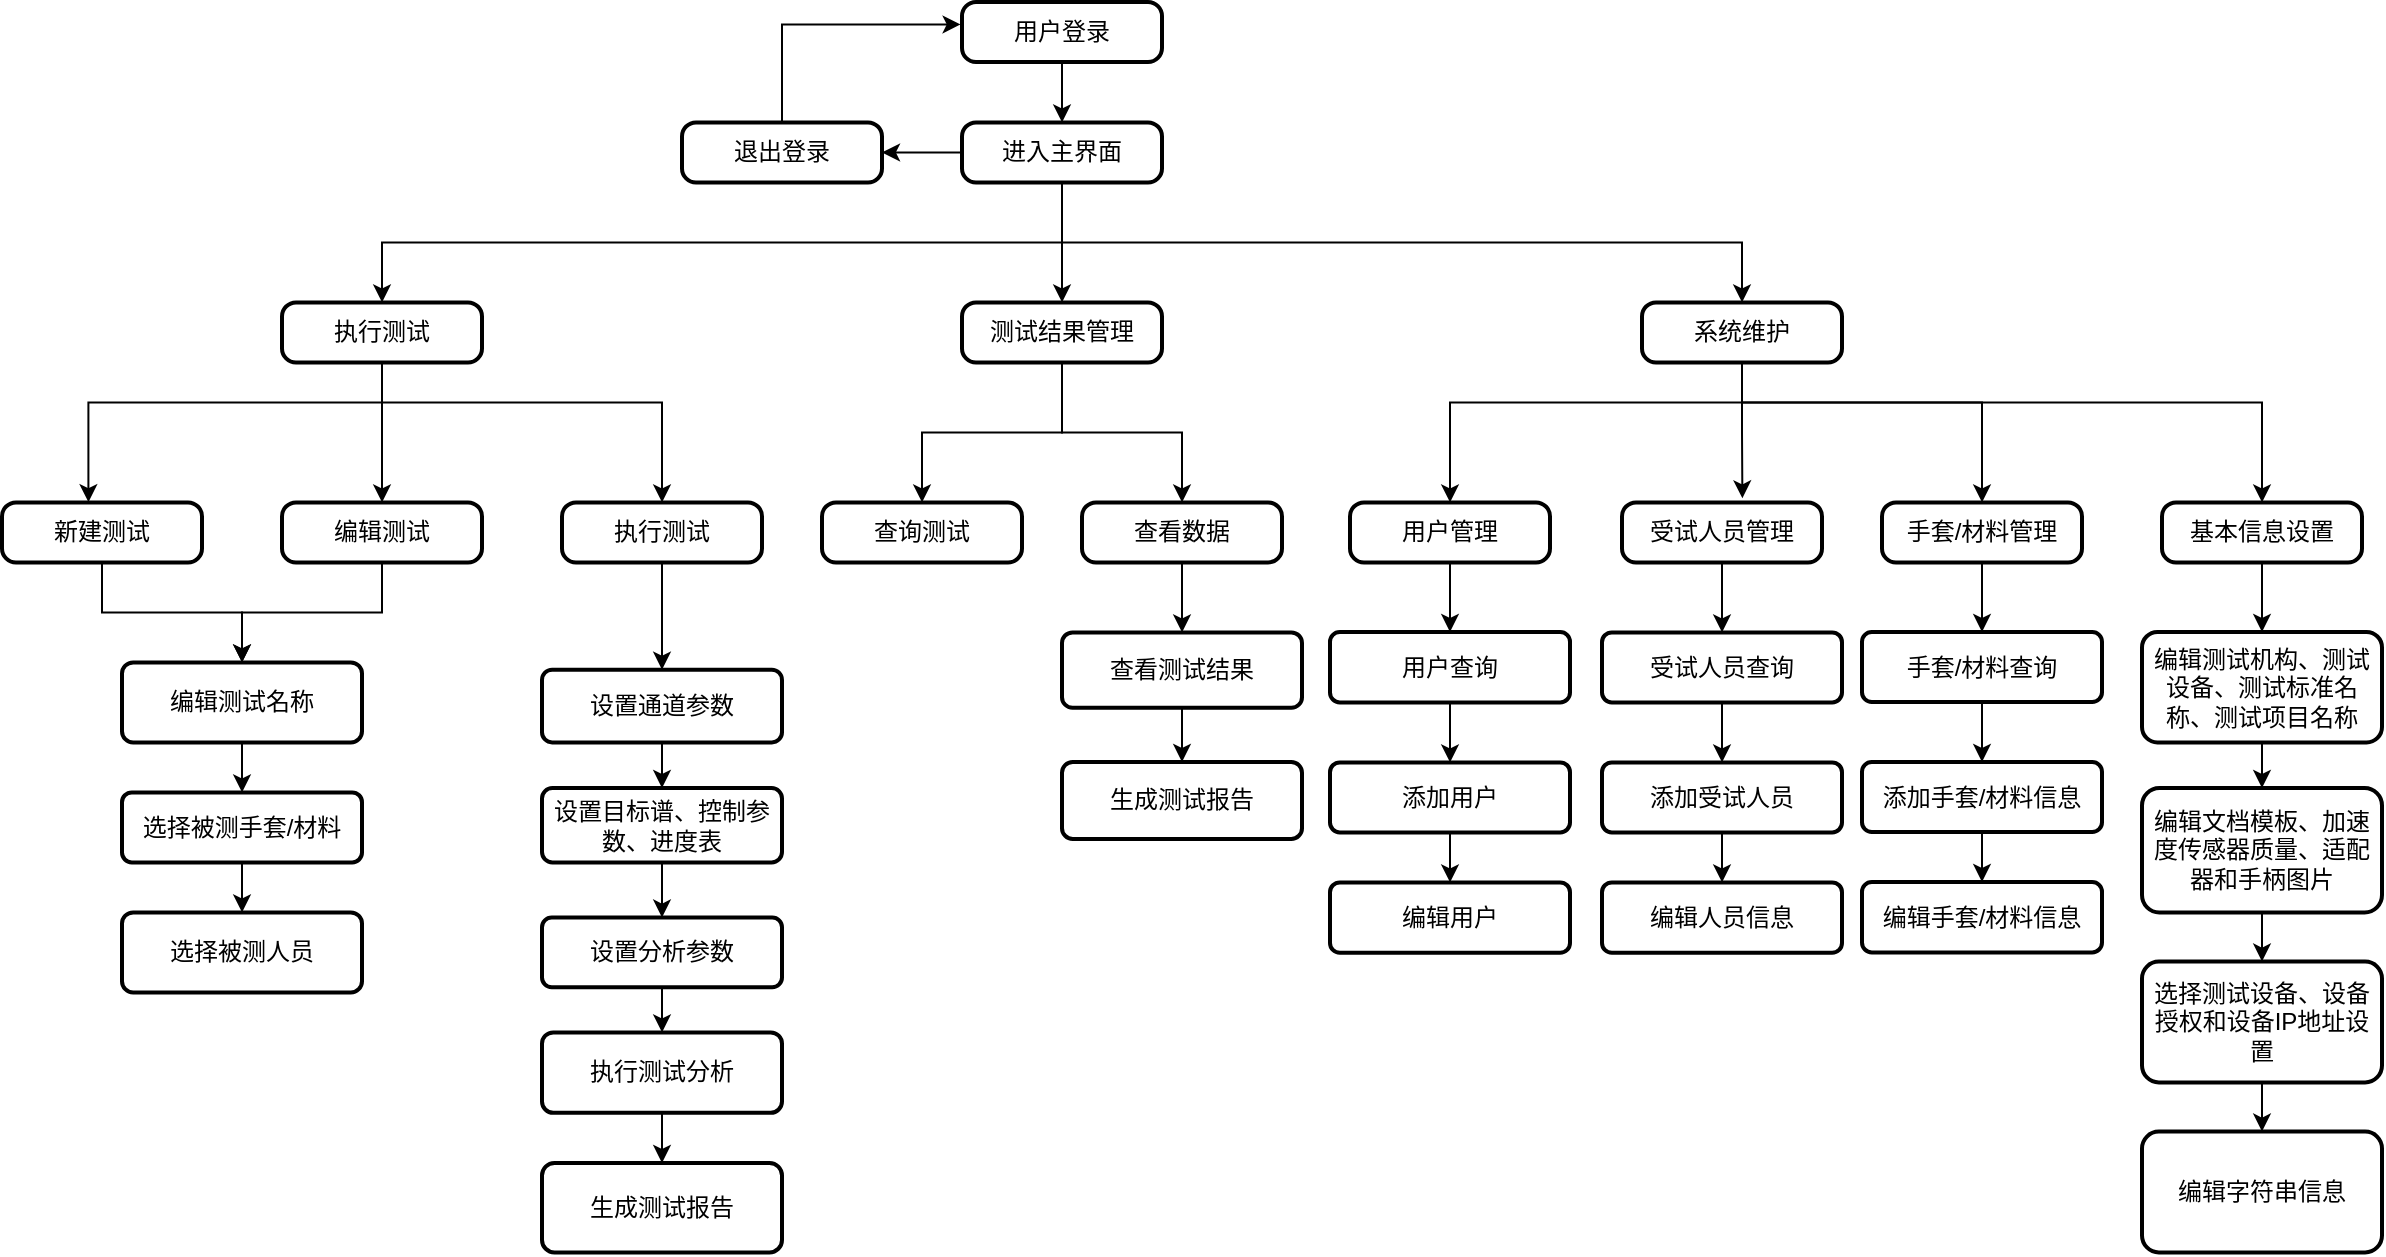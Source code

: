 <mxfile version="14.0.5" type="github">
  <diagram id="SEuTAJET2O7Zai8PobxM" name="Page-1">
    <mxGraphModel dx="3182" dy="2627" grid="1" gridSize="10" guides="1" tooltips="1" connect="1" arrows="1" fold="1" page="1" pageScale="1" pageWidth="827" pageHeight="1169" math="0" shadow="0">
      <root>
        <mxCell id="0" />
        <mxCell id="1" parent="0" />
        <mxCell id="V6ZUkfw-JZZBMTmQkFqU-1" value="" style="edgeStyle=orthogonalEdgeStyle;rounded=0;orthogonalLoop=1;jettySize=auto;html=1;" edge="1" parent="1" source="V6ZUkfw-JZZBMTmQkFqU-5" target="V6ZUkfw-JZZBMTmQkFqU-7">
          <mxGeometry relative="1" as="geometry" />
        </mxCell>
        <mxCell id="V6ZUkfw-JZZBMTmQkFqU-2" value="" style="edgeStyle=orthogonalEdgeStyle;rounded=0;orthogonalLoop=1;jettySize=auto;html=1;" edge="1" parent="1" source="V6ZUkfw-JZZBMTmQkFqU-5" target="V6ZUkfw-JZZBMTmQkFqU-16">
          <mxGeometry relative="1" as="geometry" />
        </mxCell>
        <mxCell id="V6ZUkfw-JZZBMTmQkFqU-3" style="edgeStyle=orthogonalEdgeStyle;rounded=0;orthogonalLoop=1;jettySize=auto;html=1;" edge="1" parent="1" source="V6ZUkfw-JZZBMTmQkFqU-5" target="V6ZUkfw-JZZBMTmQkFqU-13">
          <mxGeometry relative="1" as="geometry">
            <Array as="points">
              <mxPoint x="-246" y="-1009.8" />
              <mxPoint x="-586" y="-1009.8" />
            </Array>
          </mxGeometry>
        </mxCell>
        <mxCell id="V6ZUkfw-JZZBMTmQkFqU-4" style="edgeStyle=orthogonalEdgeStyle;rounded=0;orthogonalLoop=1;jettySize=auto;html=1;" edge="1" parent="1" source="V6ZUkfw-JZZBMTmQkFqU-5" target="V6ZUkfw-JZZBMTmQkFqU-21">
          <mxGeometry relative="1" as="geometry">
            <Array as="points">
              <mxPoint x="-246" y="-1009.8" />
              <mxPoint x="94" y="-1009.8" />
            </Array>
          </mxGeometry>
        </mxCell>
        <mxCell id="V6ZUkfw-JZZBMTmQkFqU-5" value="进入主界面" style="rounded=1;whiteSpace=wrap;html=1;absoluteArcSize=1;arcSize=14;strokeWidth=2;" vertex="1" parent="1">
          <mxGeometry x="-296" y="-1069.8" width="100" height="30" as="geometry" />
        </mxCell>
        <mxCell id="V6ZUkfw-JZZBMTmQkFqU-6" style="edgeStyle=orthogonalEdgeStyle;rounded=0;orthogonalLoop=1;jettySize=auto;html=1;entryX=-0.007;entryY=0.384;entryDx=0;entryDy=0;entryPerimeter=0;" edge="1" parent="1" source="V6ZUkfw-JZZBMTmQkFqU-7" target="V6ZUkfw-JZZBMTmQkFqU-9">
          <mxGeometry relative="1" as="geometry">
            <Array as="points">
              <mxPoint x="-386" y="-1118.8" />
              <mxPoint x="-297" y="-1118.8" />
            </Array>
          </mxGeometry>
        </mxCell>
        <mxCell id="V6ZUkfw-JZZBMTmQkFqU-7" value="退出登录" style="rounded=1;whiteSpace=wrap;html=1;absoluteArcSize=1;arcSize=14;strokeWidth=2;" vertex="1" parent="1">
          <mxGeometry x="-436" y="-1069.8" width="100" height="30" as="geometry" />
        </mxCell>
        <mxCell id="V6ZUkfw-JZZBMTmQkFqU-8" value="" style="edgeStyle=orthogonalEdgeStyle;rounded=0;orthogonalLoop=1;jettySize=auto;html=1;" edge="1" parent="1" source="V6ZUkfw-JZZBMTmQkFqU-9" target="V6ZUkfw-JZZBMTmQkFqU-5">
          <mxGeometry relative="1" as="geometry" />
        </mxCell>
        <mxCell id="V6ZUkfw-JZZBMTmQkFqU-9" value="用户登录" style="rounded=1;whiteSpace=wrap;html=1;absoluteArcSize=1;arcSize=14;strokeWidth=2;" vertex="1" parent="1">
          <mxGeometry x="-296" y="-1130" width="100" height="30" as="geometry" />
        </mxCell>
        <mxCell id="V6ZUkfw-JZZBMTmQkFqU-10" value="" style="edgeStyle=orthogonalEdgeStyle;rounded=0;orthogonalLoop=1;jettySize=auto;html=1;" edge="1" parent="1" source="V6ZUkfw-JZZBMTmQkFqU-13" target="V6ZUkfw-JZZBMTmQkFqU-33">
          <mxGeometry relative="1" as="geometry" />
        </mxCell>
        <mxCell id="V6ZUkfw-JZZBMTmQkFqU-11" style="edgeStyle=orthogonalEdgeStyle;rounded=0;orthogonalLoop=1;jettySize=auto;html=1;" edge="1" parent="1" source="V6ZUkfw-JZZBMTmQkFqU-13" target="V6ZUkfw-JZZBMTmQkFqU-35">
          <mxGeometry relative="1" as="geometry">
            <Array as="points">
              <mxPoint x="-586" y="-929.8" />
              <mxPoint x="-446" y="-929.8" />
            </Array>
          </mxGeometry>
        </mxCell>
        <mxCell id="V6ZUkfw-JZZBMTmQkFqU-12" style="edgeStyle=orthogonalEdgeStyle;rounded=0;orthogonalLoop=1;jettySize=auto;html=1;entryX=0.432;entryY=-0.004;entryDx=0;entryDy=0;entryPerimeter=0;" edge="1" parent="1" source="V6ZUkfw-JZZBMTmQkFqU-13" target="V6ZUkfw-JZZBMTmQkFqU-31">
          <mxGeometry relative="1" as="geometry">
            <Array as="points">
              <mxPoint x="-586" y="-929.8" />
              <mxPoint x="-733" y="-929.8" />
            </Array>
          </mxGeometry>
        </mxCell>
        <mxCell id="V6ZUkfw-JZZBMTmQkFqU-13" value="执行测试" style="rounded=1;whiteSpace=wrap;html=1;absoluteArcSize=1;arcSize=14;strokeWidth=2;" vertex="1" parent="1">
          <mxGeometry x="-636" y="-979.8" width="100" height="30" as="geometry" />
        </mxCell>
        <mxCell id="V6ZUkfw-JZZBMTmQkFqU-14" style="edgeStyle=orthogonalEdgeStyle;rounded=0;orthogonalLoop=1;jettySize=auto;html=1;" edge="1" parent="1" source="V6ZUkfw-JZZBMTmQkFqU-16" target="V6ZUkfw-JZZBMTmQkFqU-36">
          <mxGeometry relative="1" as="geometry" />
        </mxCell>
        <mxCell id="V6ZUkfw-JZZBMTmQkFqU-15" style="edgeStyle=orthogonalEdgeStyle;rounded=0;orthogonalLoop=1;jettySize=auto;html=1;" edge="1" parent="1" source="V6ZUkfw-JZZBMTmQkFqU-16" target="V6ZUkfw-JZZBMTmQkFqU-38">
          <mxGeometry relative="1" as="geometry" />
        </mxCell>
        <mxCell id="V6ZUkfw-JZZBMTmQkFqU-16" value="测试结果管理" style="rounded=1;whiteSpace=wrap;html=1;absoluteArcSize=1;arcSize=14;strokeWidth=2;" vertex="1" parent="1">
          <mxGeometry x="-296" y="-979.8" width="100" height="30" as="geometry" />
        </mxCell>
        <mxCell id="V6ZUkfw-JZZBMTmQkFqU-17" style="edgeStyle=orthogonalEdgeStyle;rounded=0;orthogonalLoop=1;jettySize=auto;html=1;entryX=0.5;entryY=0;entryDx=0;entryDy=0;" edge="1" parent="1" source="V6ZUkfw-JZZBMTmQkFqU-21" target="V6ZUkfw-JZZBMTmQkFqU-23">
          <mxGeometry relative="1" as="geometry">
            <Array as="points">
              <mxPoint x="94" y="-929.8" />
              <mxPoint x="-52" y="-929.8" />
            </Array>
          </mxGeometry>
        </mxCell>
        <mxCell id="V6ZUkfw-JZZBMTmQkFqU-18" style="edgeStyle=orthogonalEdgeStyle;rounded=0;orthogonalLoop=1;jettySize=auto;html=1;entryX=0.602;entryY=-0.068;entryDx=0;entryDy=0;entryPerimeter=0;" edge="1" parent="1" source="V6ZUkfw-JZZBMTmQkFqU-21" target="V6ZUkfw-JZZBMTmQkFqU-25">
          <mxGeometry relative="1" as="geometry" />
        </mxCell>
        <mxCell id="V6ZUkfw-JZZBMTmQkFqU-19" style="edgeStyle=orthogonalEdgeStyle;rounded=0;orthogonalLoop=1;jettySize=auto;html=1;" edge="1" parent="1" source="V6ZUkfw-JZZBMTmQkFqU-21" target="V6ZUkfw-JZZBMTmQkFqU-27">
          <mxGeometry relative="1" as="geometry">
            <Array as="points">
              <mxPoint x="94" y="-929.8" />
              <mxPoint x="214" y="-929.8" />
            </Array>
          </mxGeometry>
        </mxCell>
        <mxCell id="V6ZUkfw-JZZBMTmQkFqU-20" style="edgeStyle=orthogonalEdgeStyle;rounded=0;orthogonalLoop=1;jettySize=auto;html=1;" edge="1" parent="1" source="V6ZUkfw-JZZBMTmQkFqU-21" target="V6ZUkfw-JZZBMTmQkFqU-29">
          <mxGeometry relative="1" as="geometry">
            <Array as="points">
              <mxPoint x="94" y="-929.8" />
              <mxPoint x="354" y="-929.8" />
            </Array>
          </mxGeometry>
        </mxCell>
        <mxCell id="V6ZUkfw-JZZBMTmQkFqU-21" value="系统维护" style="rounded=1;whiteSpace=wrap;html=1;absoluteArcSize=1;arcSize=14;strokeWidth=2;" vertex="1" parent="1">
          <mxGeometry x="44" y="-979.8" width="100" height="30" as="geometry" />
        </mxCell>
        <mxCell id="V6ZUkfw-JZZBMTmQkFqU-22" value="" style="edgeStyle=orthogonalEdgeStyle;rounded=0;orthogonalLoop=1;jettySize=auto;html=1;" edge="1" parent="1" source="V6ZUkfw-JZZBMTmQkFqU-23" target="V6ZUkfw-JZZBMTmQkFqU-45">
          <mxGeometry relative="1" as="geometry" />
        </mxCell>
        <mxCell id="V6ZUkfw-JZZBMTmQkFqU-23" value="用户管理" style="rounded=1;whiteSpace=wrap;html=1;absoluteArcSize=1;arcSize=14;strokeWidth=2;" vertex="1" parent="1">
          <mxGeometry x="-102" y="-879.8" width="100" height="30" as="geometry" />
        </mxCell>
        <mxCell id="V6ZUkfw-JZZBMTmQkFqU-24" value="" style="edgeStyle=orthogonalEdgeStyle;rounded=0;orthogonalLoop=1;jettySize=auto;html=1;" edge="1" parent="1" source="V6ZUkfw-JZZBMTmQkFqU-25" target="V6ZUkfw-JZZBMTmQkFqU-50">
          <mxGeometry relative="1" as="geometry" />
        </mxCell>
        <mxCell id="V6ZUkfw-JZZBMTmQkFqU-25" value="受试人员管理" style="rounded=1;whiteSpace=wrap;html=1;absoluteArcSize=1;arcSize=14;strokeWidth=2;" vertex="1" parent="1">
          <mxGeometry x="34" y="-879.8" width="100" height="30" as="geometry" />
        </mxCell>
        <mxCell id="V6ZUkfw-JZZBMTmQkFqU-26" value="" style="edgeStyle=orthogonalEdgeStyle;rounded=0;orthogonalLoop=1;jettySize=auto;html=1;entryX=0.5;entryY=0;entryDx=0;entryDy=0;" edge="1" parent="1" source="V6ZUkfw-JZZBMTmQkFqU-27" target="V6ZUkfw-JZZBMTmQkFqU-55">
          <mxGeometry relative="1" as="geometry" />
        </mxCell>
        <mxCell id="V6ZUkfw-JZZBMTmQkFqU-27" value="手套/材料管理" style="rounded=1;whiteSpace=wrap;html=1;absoluteArcSize=1;arcSize=14;strokeWidth=2;" vertex="1" parent="1">
          <mxGeometry x="164" y="-879.8" width="100" height="30" as="geometry" />
        </mxCell>
        <mxCell id="V6ZUkfw-JZZBMTmQkFqU-28" value="" style="edgeStyle=orthogonalEdgeStyle;rounded=0;orthogonalLoop=1;jettySize=auto;html=1;entryX=0.5;entryY=0;entryDx=0;entryDy=0;" edge="1" parent="1" source="V6ZUkfw-JZZBMTmQkFqU-29" target="V6ZUkfw-JZZBMTmQkFqU-60">
          <mxGeometry relative="1" as="geometry" />
        </mxCell>
        <mxCell id="V6ZUkfw-JZZBMTmQkFqU-29" value="基本信息设置" style="rounded=1;whiteSpace=wrap;html=1;absoluteArcSize=1;arcSize=14;strokeWidth=2;" vertex="1" parent="1">
          <mxGeometry x="304" y="-879.8" width="100" height="30" as="geometry" />
        </mxCell>
        <mxCell id="V6ZUkfw-JZZBMTmQkFqU-30" value="" style="edgeStyle=orthogonalEdgeStyle;rounded=0;orthogonalLoop=1;jettySize=auto;html=1;" edge="1" parent="1" source="V6ZUkfw-JZZBMTmQkFqU-31" target="V6ZUkfw-JZZBMTmQkFqU-40">
          <mxGeometry relative="1" as="geometry" />
        </mxCell>
        <mxCell id="V6ZUkfw-JZZBMTmQkFqU-31" value="新建测试" style="rounded=1;whiteSpace=wrap;html=1;absoluteArcSize=1;arcSize=14;strokeWidth=2;" vertex="1" parent="1">
          <mxGeometry x="-776" y="-879.8" width="100" height="30" as="geometry" />
        </mxCell>
        <mxCell id="V6ZUkfw-JZZBMTmQkFqU-32" style="edgeStyle=orthogonalEdgeStyle;rounded=0;orthogonalLoop=1;jettySize=auto;html=1;" edge="1" parent="1" source="V6ZUkfw-JZZBMTmQkFqU-33" target="V6ZUkfw-JZZBMTmQkFqU-40">
          <mxGeometry relative="1" as="geometry" />
        </mxCell>
        <mxCell id="V6ZUkfw-JZZBMTmQkFqU-33" value="编辑测试" style="rounded=1;whiteSpace=wrap;html=1;absoluteArcSize=1;arcSize=14;strokeWidth=2;" vertex="1" parent="1">
          <mxGeometry x="-636" y="-879.8" width="100" height="30" as="geometry" />
        </mxCell>
        <mxCell id="V6ZUkfw-JZZBMTmQkFqU-34" value="" style="edgeStyle=orthogonalEdgeStyle;rounded=0;orthogonalLoop=1;jettySize=auto;html=1;" edge="1" parent="1" source="V6ZUkfw-JZZBMTmQkFqU-35" target="V6ZUkfw-JZZBMTmQkFqU-70">
          <mxGeometry relative="1" as="geometry" />
        </mxCell>
        <mxCell id="V6ZUkfw-JZZBMTmQkFqU-35" value="执行测试" style="rounded=1;whiteSpace=wrap;html=1;absoluteArcSize=1;arcSize=14;strokeWidth=2;" vertex="1" parent="1">
          <mxGeometry x="-496" y="-879.8" width="100" height="30" as="geometry" />
        </mxCell>
        <mxCell id="V6ZUkfw-JZZBMTmQkFqU-36" value="查询测试" style="rounded=1;whiteSpace=wrap;html=1;absoluteArcSize=1;arcSize=14;strokeWidth=2;" vertex="1" parent="1">
          <mxGeometry x="-366" y="-879.8" width="100" height="30" as="geometry" />
        </mxCell>
        <mxCell id="V6ZUkfw-JZZBMTmQkFqU-37" value="" style="edgeStyle=orthogonalEdgeStyle;rounded=0;orthogonalLoop=1;jettySize=auto;html=1;" edge="1" parent="1" source="V6ZUkfw-JZZBMTmQkFqU-38" target="V6ZUkfw-JZZBMTmQkFqU-67">
          <mxGeometry relative="1" as="geometry" />
        </mxCell>
        <mxCell id="V6ZUkfw-JZZBMTmQkFqU-38" value="查看数据" style="rounded=1;whiteSpace=wrap;html=1;absoluteArcSize=1;arcSize=14;strokeWidth=2;" vertex="1" parent="1">
          <mxGeometry x="-236" y="-879.8" width="100" height="30" as="geometry" />
        </mxCell>
        <mxCell id="V6ZUkfw-JZZBMTmQkFqU-39" value="" style="edgeStyle=orthogonalEdgeStyle;rounded=0;orthogonalLoop=1;jettySize=auto;html=1;" edge="1" parent="1" source="V6ZUkfw-JZZBMTmQkFqU-40" target="V6ZUkfw-JZZBMTmQkFqU-42">
          <mxGeometry relative="1" as="geometry" />
        </mxCell>
        <mxCell id="V6ZUkfw-JZZBMTmQkFqU-40" value="编辑测试名称" style="whiteSpace=wrap;html=1;rounded=1;strokeWidth=2;arcSize=14;" vertex="1" parent="1">
          <mxGeometry x="-716" y="-799.8" width="120" height="40" as="geometry" />
        </mxCell>
        <mxCell id="V6ZUkfw-JZZBMTmQkFqU-41" value="" style="edgeStyle=orthogonalEdgeStyle;rounded=0;orthogonalLoop=1;jettySize=auto;html=1;" edge="1" parent="1" source="V6ZUkfw-JZZBMTmQkFqU-42" target="V6ZUkfw-JZZBMTmQkFqU-43">
          <mxGeometry relative="1" as="geometry" />
        </mxCell>
        <mxCell id="V6ZUkfw-JZZBMTmQkFqU-42" value="&lt;div&gt;选择被测手套/材料&lt;/div&gt;" style="whiteSpace=wrap;html=1;rounded=1;strokeWidth=2;arcSize=14;" vertex="1" parent="1">
          <mxGeometry x="-716" y="-734.8" width="120" height="35" as="geometry" />
        </mxCell>
        <mxCell id="V6ZUkfw-JZZBMTmQkFqU-43" value="选择被测人员" style="whiteSpace=wrap;html=1;rounded=1;strokeWidth=2;arcSize=14;" vertex="1" parent="1">
          <mxGeometry x="-716" y="-674.8" width="120" height="40" as="geometry" />
        </mxCell>
        <mxCell id="V6ZUkfw-JZZBMTmQkFqU-44" value="" style="edgeStyle=orthogonalEdgeStyle;rounded=0;orthogonalLoop=1;jettySize=auto;html=1;" edge="1" parent="1" source="V6ZUkfw-JZZBMTmQkFqU-45" target="V6ZUkfw-JZZBMTmQkFqU-47">
          <mxGeometry relative="1" as="geometry" />
        </mxCell>
        <mxCell id="V6ZUkfw-JZZBMTmQkFqU-45" value="用户查询" style="whiteSpace=wrap;html=1;rounded=1;strokeWidth=2;arcSize=14;" vertex="1" parent="1">
          <mxGeometry x="-112" y="-815" width="120" height="35.2" as="geometry" />
        </mxCell>
        <mxCell id="V6ZUkfw-JZZBMTmQkFqU-46" value="" style="edgeStyle=orthogonalEdgeStyle;rounded=0;orthogonalLoop=1;jettySize=auto;html=1;" edge="1" parent="1" source="V6ZUkfw-JZZBMTmQkFqU-47" target="V6ZUkfw-JZZBMTmQkFqU-48">
          <mxGeometry relative="1" as="geometry" />
        </mxCell>
        <mxCell id="V6ZUkfw-JZZBMTmQkFqU-47" value="&lt;div&gt;添加用户&lt;/div&gt;" style="whiteSpace=wrap;html=1;rounded=1;strokeWidth=2;arcSize=14;" vertex="1" parent="1">
          <mxGeometry x="-112" y="-749.8" width="120" height="35" as="geometry" />
        </mxCell>
        <mxCell id="V6ZUkfw-JZZBMTmQkFqU-48" value="编辑用户" style="whiteSpace=wrap;html=1;rounded=1;strokeWidth=2;arcSize=14;" vertex="1" parent="1">
          <mxGeometry x="-112" y="-689.8" width="120" height="35.2" as="geometry" />
        </mxCell>
        <mxCell id="V6ZUkfw-JZZBMTmQkFqU-49" value="" style="edgeStyle=orthogonalEdgeStyle;rounded=0;orthogonalLoop=1;jettySize=auto;html=1;entryX=0.5;entryY=0;entryDx=0;entryDy=0;" edge="1" parent="1" source="V6ZUkfw-JZZBMTmQkFqU-50" target="V6ZUkfw-JZZBMTmQkFqU-52">
          <mxGeometry relative="1" as="geometry" />
        </mxCell>
        <mxCell id="V6ZUkfw-JZZBMTmQkFqU-50" value="受试人员查询" style="whiteSpace=wrap;html=1;rounded=1;strokeWidth=2;arcSize=14;" vertex="1" parent="1">
          <mxGeometry x="24" y="-814.8" width="120" height="35" as="geometry" />
        </mxCell>
        <mxCell id="V6ZUkfw-JZZBMTmQkFqU-51" value="" style="edgeStyle=orthogonalEdgeStyle;rounded=0;orthogonalLoop=1;jettySize=auto;html=1;" edge="1" parent="1" source="V6ZUkfw-JZZBMTmQkFqU-52" target="V6ZUkfw-JZZBMTmQkFqU-53">
          <mxGeometry relative="1" as="geometry" />
        </mxCell>
        <mxCell id="V6ZUkfw-JZZBMTmQkFqU-52" value="&lt;div&gt;添加受试人员&lt;/div&gt;" style="whiteSpace=wrap;html=1;rounded=1;strokeWidth=2;arcSize=14;" vertex="1" parent="1">
          <mxGeometry x="24" y="-749.8" width="120" height="35" as="geometry" />
        </mxCell>
        <mxCell id="V6ZUkfw-JZZBMTmQkFqU-53" value="编辑人员信息" style="whiteSpace=wrap;html=1;rounded=1;strokeWidth=2;arcSize=14;" vertex="1" parent="1">
          <mxGeometry x="24" y="-689.8" width="120" height="35.2" as="geometry" />
        </mxCell>
        <mxCell id="V6ZUkfw-JZZBMTmQkFqU-54" value="" style="edgeStyle=orthogonalEdgeStyle;rounded=0;orthogonalLoop=1;jettySize=auto;html=1;entryX=0.5;entryY=0;entryDx=0;entryDy=0;" edge="1" parent="1" source="V6ZUkfw-JZZBMTmQkFqU-55" target="V6ZUkfw-JZZBMTmQkFqU-57">
          <mxGeometry relative="1" as="geometry" />
        </mxCell>
        <mxCell id="V6ZUkfw-JZZBMTmQkFqU-55" value="手套/材料查询" style="whiteSpace=wrap;html=1;rounded=1;strokeWidth=2;arcSize=14;" vertex="1" parent="1">
          <mxGeometry x="154" y="-815" width="120" height="35" as="geometry" />
        </mxCell>
        <mxCell id="V6ZUkfw-JZZBMTmQkFqU-56" value="" style="edgeStyle=orthogonalEdgeStyle;rounded=0;orthogonalLoop=1;jettySize=auto;html=1;" edge="1" parent="1" source="V6ZUkfw-JZZBMTmQkFqU-57" target="V6ZUkfw-JZZBMTmQkFqU-58">
          <mxGeometry relative="1" as="geometry" />
        </mxCell>
        <mxCell id="V6ZUkfw-JZZBMTmQkFqU-57" value="添加手套/材料信息" style="whiteSpace=wrap;html=1;rounded=1;strokeWidth=2;arcSize=14;" vertex="1" parent="1">
          <mxGeometry x="154" y="-750" width="120" height="35" as="geometry" />
        </mxCell>
        <mxCell id="V6ZUkfw-JZZBMTmQkFqU-58" value="编辑手套/材料信息" style="whiteSpace=wrap;html=1;rounded=1;strokeWidth=2;arcSize=14;" vertex="1" parent="1">
          <mxGeometry x="154" y="-690" width="120" height="35.2" as="geometry" />
        </mxCell>
        <mxCell id="V6ZUkfw-JZZBMTmQkFqU-59" value="" style="edgeStyle=orthogonalEdgeStyle;rounded=0;orthogonalLoop=1;jettySize=auto;html=1;entryX=0.5;entryY=0;entryDx=0;entryDy=0;" edge="1" parent="1" source="V6ZUkfw-JZZBMTmQkFqU-60" target="V6ZUkfw-JZZBMTmQkFqU-62">
          <mxGeometry relative="1" as="geometry" />
        </mxCell>
        <mxCell id="V6ZUkfw-JZZBMTmQkFqU-60" value="编辑测试机构、测试设备、测试标准名称、测试项目名称" style="whiteSpace=wrap;html=1;rounded=1;strokeWidth=2;arcSize=14;" vertex="1" parent="1">
          <mxGeometry x="294" y="-815" width="120" height="55.2" as="geometry" />
        </mxCell>
        <mxCell id="V6ZUkfw-JZZBMTmQkFqU-61" value="" style="edgeStyle=orthogonalEdgeStyle;rounded=0;orthogonalLoop=1;jettySize=auto;html=1;" edge="1" parent="1" source="V6ZUkfw-JZZBMTmQkFqU-62" target="V6ZUkfw-JZZBMTmQkFqU-64">
          <mxGeometry relative="1" as="geometry" />
        </mxCell>
        <mxCell id="V6ZUkfw-JZZBMTmQkFqU-62" value="编辑文档模板、加速度传感器质量、适配器和手柄图片" style="whiteSpace=wrap;html=1;rounded=1;strokeWidth=2;arcSize=14;" vertex="1" parent="1">
          <mxGeometry x="294" y="-737" width="120" height="62.2" as="geometry" />
        </mxCell>
        <mxCell id="V6ZUkfw-JZZBMTmQkFqU-63" value="" style="edgeStyle=orthogonalEdgeStyle;rounded=0;orthogonalLoop=1;jettySize=auto;html=1;" edge="1" parent="1" source="V6ZUkfw-JZZBMTmQkFqU-64" target="V6ZUkfw-JZZBMTmQkFqU-65">
          <mxGeometry relative="1" as="geometry" />
        </mxCell>
        <mxCell id="V6ZUkfw-JZZBMTmQkFqU-64" value="选择测试设备、设备授权和设备IP地址设置" style="whiteSpace=wrap;html=1;rounded=1;strokeWidth=2;arcSize=14;" vertex="1" parent="1">
          <mxGeometry x="294" y="-650.2" width="120" height="60.4" as="geometry" />
        </mxCell>
        <mxCell id="V6ZUkfw-JZZBMTmQkFqU-65" value="编辑字符串信息" style="whiteSpace=wrap;html=1;rounded=1;strokeWidth=2;arcSize=14;" vertex="1" parent="1">
          <mxGeometry x="294" y="-565.2" width="120" height="60.4" as="geometry" />
        </mxCell>
        <mxCell id="V6ZUkfw-JZZBMTmQkFqU-66" value="" style="edgeStyle=orthogonalEdgeStyle;rounded=0;orthogonalLoop=1;jettySize=auto;html=1;" edge="1" parent="1" source="V6ZUkfw-JZZBMTmQkFqU-67" target="V6ZUkfw-JZZBMTmQkFqU-68">
          <mxGeometry relative="1" as="geometry" />
        </mxCell>
        <mxCell id="V6ZUkfw-JZZBMTmQkFqU-67" value="查看测试结果" style="whiteSpace=wrap;html=1;rounded=1;strokeWidth=2;arcSize=14;" vertex="1" parent="1">
          <mxGeometry x="-246" y="-814.8" width="120" height="37.7" as="geometry" />
        </mxCell>
        <mxCell id="V6ZUkfw-JZZBMTmQkFqU-68" value="生成测试报告" style="whiteSpace=wrap;html=1;rounded=1;strokeWidth=2;arcSize=14;" vertex="1" parent="1">
          <mxGeometry x="-246" y="-750" width="120" height="38.45" as="geometry" />
        </mxCell>
        <mxCell id="V6ZUkfw-JZZBMTmQkFqU-69" value="" style="edgeStyle=orthogonalEdgeStyle;rounded=0;orthogonalLoop=1;jettySize=auto;html=1;" edge="1" parent="1" source="V6ZUkfw-JZZBMTmQkFqU-70" target="V6ZUkfw-JZZBMTmQkFqU-72">
          <mxGeometry relative="1" as="geometry" />
        </mxCell>
        <mxCell id="V6ZUkfw-JZZBMTmQkFqU-70" value="&lt;div&gt;设置通道参数&lt;/div&gt;" style="whiteSpace=wrap;html=1;rounded=1;strokeWidth=2;arcSize=14;" vertex="1" parent="1">
          <mxGeometry x="-506" y="-796.15" width="120" height="36.35" as="geometry" />
        </mxCell>
        <mxCell id="V6ZUkfw-JZZBMTmQkFqU-71" value="" style="edgeStyle=orthogonalEdgeStyle;rounded=0;orthogonalLoop=1;jettySize=auto;html=1;" edge="1" parent="1" source="V6ZUkfw-JZZBMTmQkFqU-72" target="V6ZUkfw-JZZBMTmQkFqU-74">
          <mxGeometry relative="1" as="geometry" />
        </mxCell>
        <mxCell id="V6ZUkfw-JZZBMTmQkFqU-72" value="&lt;div&gt;设置目标谱、控制参数、进度表&lt;/div&gt;" style="whiteSpace=wrap;html=1;rounded=1;strokeWidth=2;arcSize=14;" vertex="1" parent="1">
          <mxGeometry x="-506" y="-737" width="120" height="37.2" as="geometry" />
        </mxCell>
        <mxCell id="V6ZUkfw-JZZBMTmQkFqU-73" value="" style="edgeStyle=orthogonalEdgeStyle;rounded=0;orthogonalLoop=1;jettySize=auto;html=1;" edge="1" parent="1" source="V6ZUkfw-JZZBMTmQkFqU-74" target="V6ZUkfw-JZZBMTmQkFqU-76">
          <mxGeometry relative="1" as="geometry" />
        </mxCell>
        <mxCell id="V6ZUkfw-JZZBMTmQkFqU-74" value="设置分析参数" style="whiteSpace=wrap;html=1;rounded=1;strokeWidth=2;arcSize=14;" vertex="1" parent="1">
          <mxGeometry x="-506" y="-672.2" width="120" height="34.8" as="geometry" />
        </mxCell>
        <mxCell id="V6ZUkfw-JZZBMTmQkFqU-75" value="" style="edgeStyle=orthogonalEdgeStyle;rounded=0;orthogonalLoop=1;jettySize=auto;html=1;" edge="1" parent="1" source="V6ZUkfw-JZZBMTmQkFqU-76" target="V6ZUkfw-JZZBMTmQkFqU-77">
          <mxGeometry relative="1" as="geometry" />
        </mxCell>
        <mxCell id="V6ZUkfw-JZZBMTmQkFqU-76" value="执行测试分析" style="whiteSpace=wrap;html=1;rounded=1;strokeWidth=2;arcSize=14;" vertex="1" parent="1">
          <mxGeometry x="-506" y="-614.8" width="120" height="40.2" as="geometry" />
        </mxCell>
        <mxCell id="V6ZUkfw-JZZBMTmQkFqU-77" value="生成测试报告" style="whiteSpace=wrap;html=1;rounded=1;strokeWidth=2;arcSize=14;" vertex="1" parent="1">
          <mxGeometry x="-506" y="-549.5" width="120" height="44.7" as="geometry" />
        </mxCell>
      </root>
    </mxGraphModel>
  </diagram>
</mxfile>
